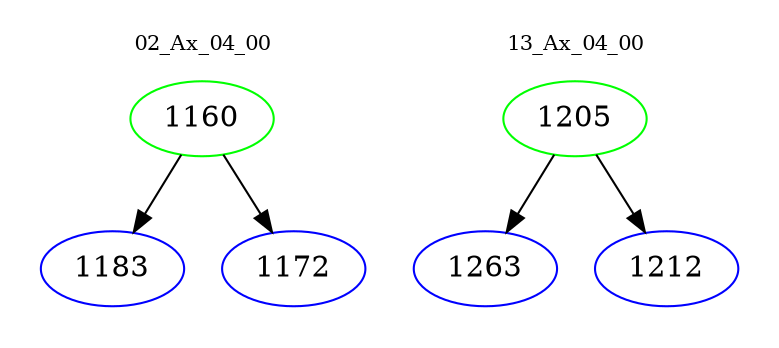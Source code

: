 digraph{
subgraph cluster_0 {
color = white
label = "02_Ax_04_00";
fontsize=10;
T0_1160 [label="1160", color="green"]
T0_1160 -> T0_1183 [color="black"]
T0_1183 [label="1183", color="blue"]
T0_1160 -> T0_1172 [color="black"]
T0_1172 [label="1172", color="blue"]
}
subgraph cluster_1 {
color = white
label = "13_Ax_04_00";
fontsize=10;
T1_1205 [label="1205", color="green"]
T1_1205 -> T1_1263 [color="black"]
T1_1263 [label="1263", color="blue"]
T1_1205 -> T1_1212 [color="black"]
T1_1212 [label="1212", color="blue"]
}
}
